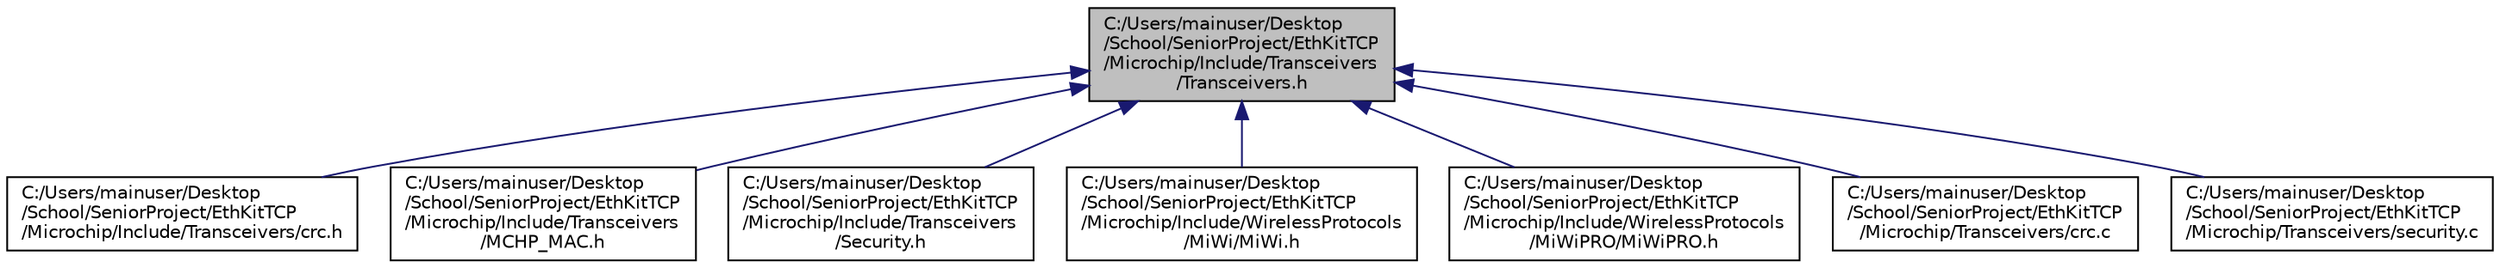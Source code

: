 digraph "C:/Users/mainuser/Desktop/School/SeniorProject/EthKitTCP/Microchip/Include/Transceivers/Transceivers.h"
{
  edge [fontname="Helvetica",fontsize="10",labelfontname="Helvetica",labelfontsize="10"];
  node [fontname="Helvetica",fontsize="10",shape=record];
  Node1 [label="C:/Users/mainuser/Desktop\l/School/SeniorProject/EthKitTCP\l/Microchip/Include/Transceivers\l/Transceivers.h",height=0.2,width=0.4,color="black", fillcolor="grey75", style="filled", fontcolor="black"];
  Node1 -> Node2 [dir="back",color="midnightblue",fontsize="10",style="solid"];
  Node2 [label="C:/Users/mainuser/Desktop\l/School/SeniorProject/EthKitTCP\l/Microchip/Include/Transceivers/crc.h",height=0.2,width=0.4,color="black", fillcolor="white", style="filled",URL="$crc_8h.html"];
  Node1 -> Node3 [dir="back",color="midnightblue",fontsize="10",style="solid"];
  Node3 [label="C:/Users/mainuser/Desktop\l/School/SeniorProject/EthKitTCP\l/Microchip/Include/Transceivers\l/MCHP_MAC.h",height=0.2,width=0.4,color="black", fillcolor="white", style="filled",URL="$_m_c_h_p___m_a_c_8h.html"];
  Node1 -> Node4 [dir="back",color="midnightblue",fontsize="10",style="solid"];
  Node4 [label="C:/Users/mainuser/Desktop\l/School/SeniorProject/EthKitTCP\l/Microchip/Include/Transceivers\l/Security.h",height=0.2,width=0.4,color="black", fillcolor="white", style="filled",URL="$_security_8h.html"];
  Node1 -> Node5 [dir="back",color="midnightblue",fontsize="10",style="solid"];
  Node5 [label="C:/Users/mainuser/Desktop\l/School/SeniorProject/EthKitTCP\l/Microchip/Include/WirelessProtocols\l/MiWi/MiWi.h",height=0.2,width=0.4,color="black", fillcolor="white", style="filled",URL="$_mi_wi_8h.html"];
  Node1 -> Node6 [dir="back",color="midnightblue",fontsize="10",style="solid"];
  Node6 [label="C:/Users/mainuser/Desktop\l/School/SeniorProject/EthKitTCP\l/Microchip/Include/WirelessProtocols\l/MiWiPRO/MiWiPRO.h",height=0.2,width=0.4,color="black", fillcolor="white", style="filled",URL="$_mi_wi_p_r_o_8h.html"];
  Node1 -> Node7 [dir="back",color="midnightblue",fontsize="10",style="solid"];
  Node7 [label="C:/Users/mainuser/Desktop\l/School/SeniorProject/EthKitTCP\l/Microchip/Transceivers/crc.c",height=0.2,width=0.4,color="black", fillcolor="white", style="filled",URL="$crc_8c.html"];
  Node1 -> Node8 [dir="back",color="midnightblue",fontsize="10",style="solid"];
  Node8 [label="C:/Users/mainuser/Desktop\l/School/SeniorProject/EthKitTCP\l/Microchip/Transceivers/security.c",height=0.2,width=0.4,color="black", fillcolor="white", style="filled",URL="$security_8c.html"];
}

